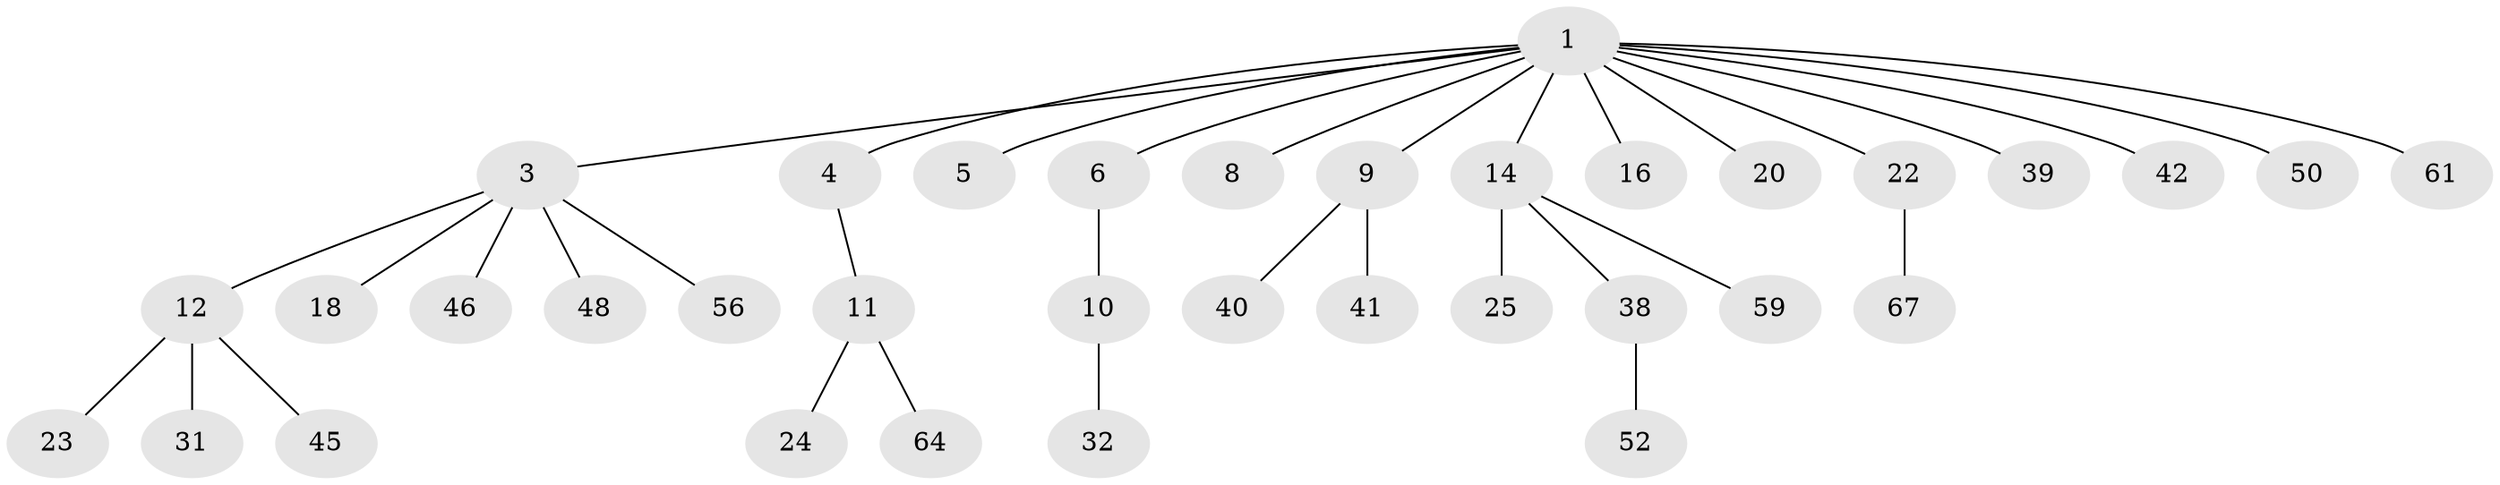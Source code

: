 // original degree distribution, {8: 0.02857142857142857, 4: 0.11428571428571428, 2: 0.2857142857142857, 1: 0.5, 3: 0.07142857142857142}
// Generated by graph-tools (version 1.1) at 2025/19/03/04/25 18:19:09]
// undirected, 35 vertices, 34 edges
graph export_dot {
graph [start="1"]
  node [color=gray90,style=filled];
  1 [super="+2"];
  3 [super="+7"];
  4;
  5;
  6;
  8 [super="+53"];
  9 [super="+15+34+36"];
  10 [super="+19"];
  11 [super="+13"];
  12 [super="+26"];
  14 [super="+21+17"];
  16 [super="+66"];
  18;
  20 [super="+35"];
  22 [super="+43+27"];
  23 [super="+28+47"];
  24 [super="+37"];
  25;
  31;
  32;
  38;
  39 [super="+65+63"];
  40;
  41 [super="+70"];
  42 [super="+54"];
  45;
  46;
  48 [super="+51"];
  50;
  52;
  56;
  59 [super="+68"];
  61;
  64;
  67;
  1 -- 3;
  1 -- 4;
  1 -- 6;
  1 -- 16;
  1 -- 20;
  1 -- 39;
  1 -- 61;
  1 -- 5;
  1 -- 8;
  1 -- 9;
  1 -- 42;
  1 -- 14;
  1 -- 50;
  1 -- 22;
  3 -- 12;
  3 -- 18;
  3 -- 48;
  3 -- 56;
  3 -- 46;
  4 -- 11;
  6 -- 10;
  9 -- 41;
  9 -- 40;
  10 -- 32;
  11 -- 24;
  11 -- 64;
  12 -- 23;
  12 -- 45;
  12 -- 31;
  14 -- 38;
  14 -- 59;
  14 -- 25;
  22 -- 67;
  38 -- 52;
}
